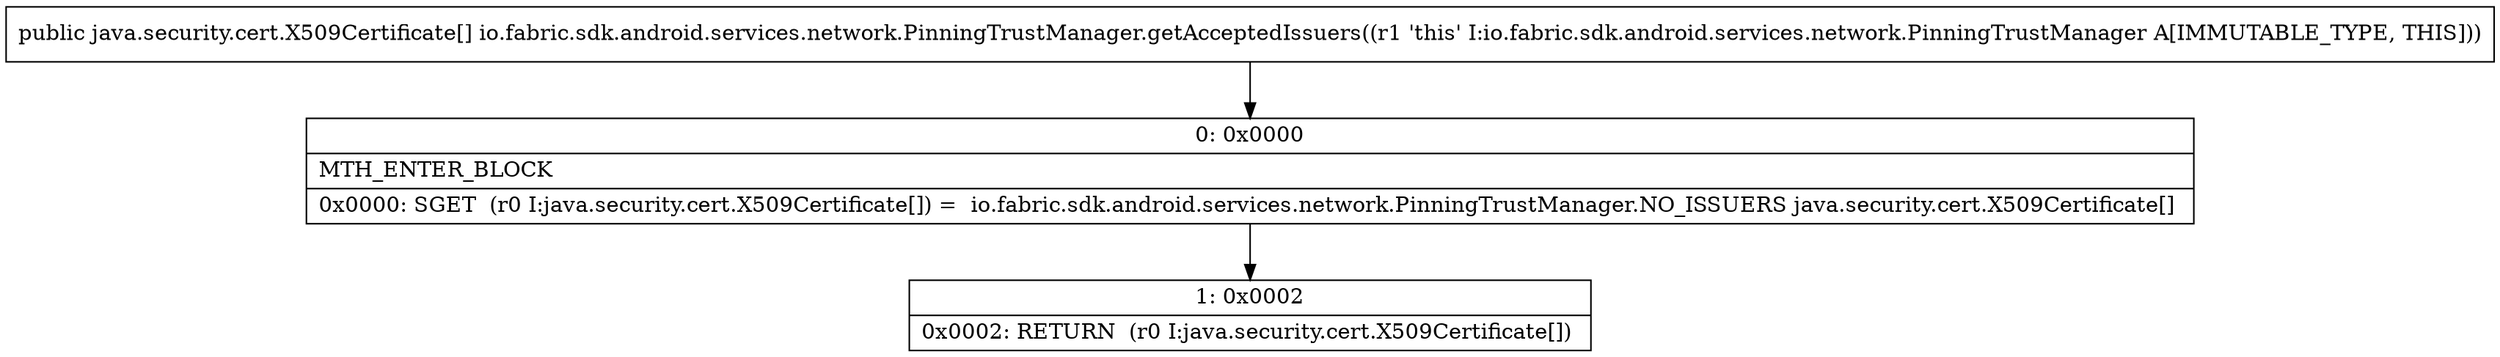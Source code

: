 digraph "CFG forio.fabric.sdk.android.services.network.PinningTrustManager.getAcceptedIssuers()[Ljava\/security\/cert\/X509Certificate;" {
Node_0 [shape=record,label="{0\:\ 0x0000|MTH_ENTER_BLOCK\l|0x0000: SGET  (r0 I:java.security.cert.X509Certificate[]) =  io.fabric.sdk.android.services.network.PinningTrustManager.NO_ISSUERS java.security.cert.X509Certificate[] \l}"];
Node_1 [shape=record,label="{1\:\ 0x0002|0x0002: RETURN  (r0 I:java.security.cert.X509Certificate[]) \l}"];
MethodNode[shape=record,label="{public java.security.cert.X509Certificate[] io.fabric.sdk.android.services.network.PinningTrustManager.getAcceptedIssuers((r1 'this' I:io.fabric.sdk.android.services.network.PinningTrustManager A[IMMUTABLE_TYPE, THIS])) }"];
MethodNode -> Node_0;
Node_0 -> Node_1;
}

